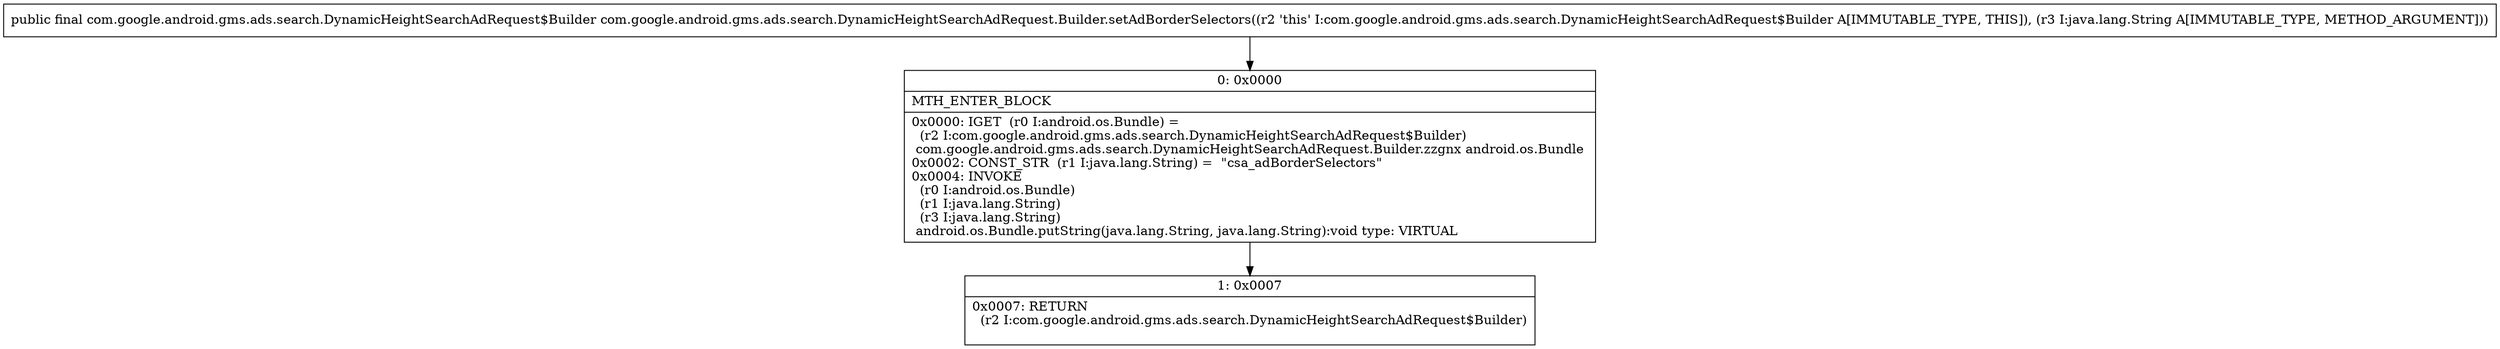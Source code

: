 digraph "CFG forcom.google.android.gms.ads.search.DynamicHeightSearchAdRequest.Builder.setAdBorderSelectors(Ljava\/lang\/String;)Lcom\/google\/android\/gms\/ads\/search\/DynamicHeightSearchAdRequest$Builder;" {
Node_0 [shape=record,label="{0\:\ 0x0000|MTH_ENTER_BLOCK\l|0x0000: IGET  (r0 I:android.os.Bundle) = \l  (r2 I:com.google.android.gms.ads.search.DynamicHeightSearchAdRequest$Builder)\l com.google.android.gms.ads.search.DynamicHeightSearchAdRequest.Builder.zzgnx android.os.Bundle \l0x0002: CONST_STR  (r1 I:java.lang.String) =  \"csa_adBorderSelectors\" \l0x0004: INVOKE  \l  (r0 I:android.os.Bundle)\l  (r1 I:java.lang.String)\l  (r3 I:java.lang.String)\l android.os.Bundle.putString(java.lang.String, java.lang.String):void type: VIRTUAL \l}"];
Node_1 [shape=record,label="{1\:\ 0x0007|0x0007: RETURN  \l  (r2 I:com.google.android.gms.ads.search.DynamicHeightSearchAdRequest$Builder)\l \l}"];
MethodNode[shape=record,label="{public final com.google.android.gms.ads.search.DynamicHeightSearchAdRequest$Builder com.google.android.gms.ads.search.DynamicHeightSearchAdRequest.Builder.setAdBorderSelectors((r2 'this' I:com.google.android.gms.ads.search.DynamicHeightSearchAdRequest$Builder A[IMMUTABLE_TYPE, THIS]), (r3 I:java.lang.String A[IMMUTABLE_TYPE, METHOD_ARGUMENT])) }"];
MethodNode -> Node_0;
Node_0 -> Node_1;
}

